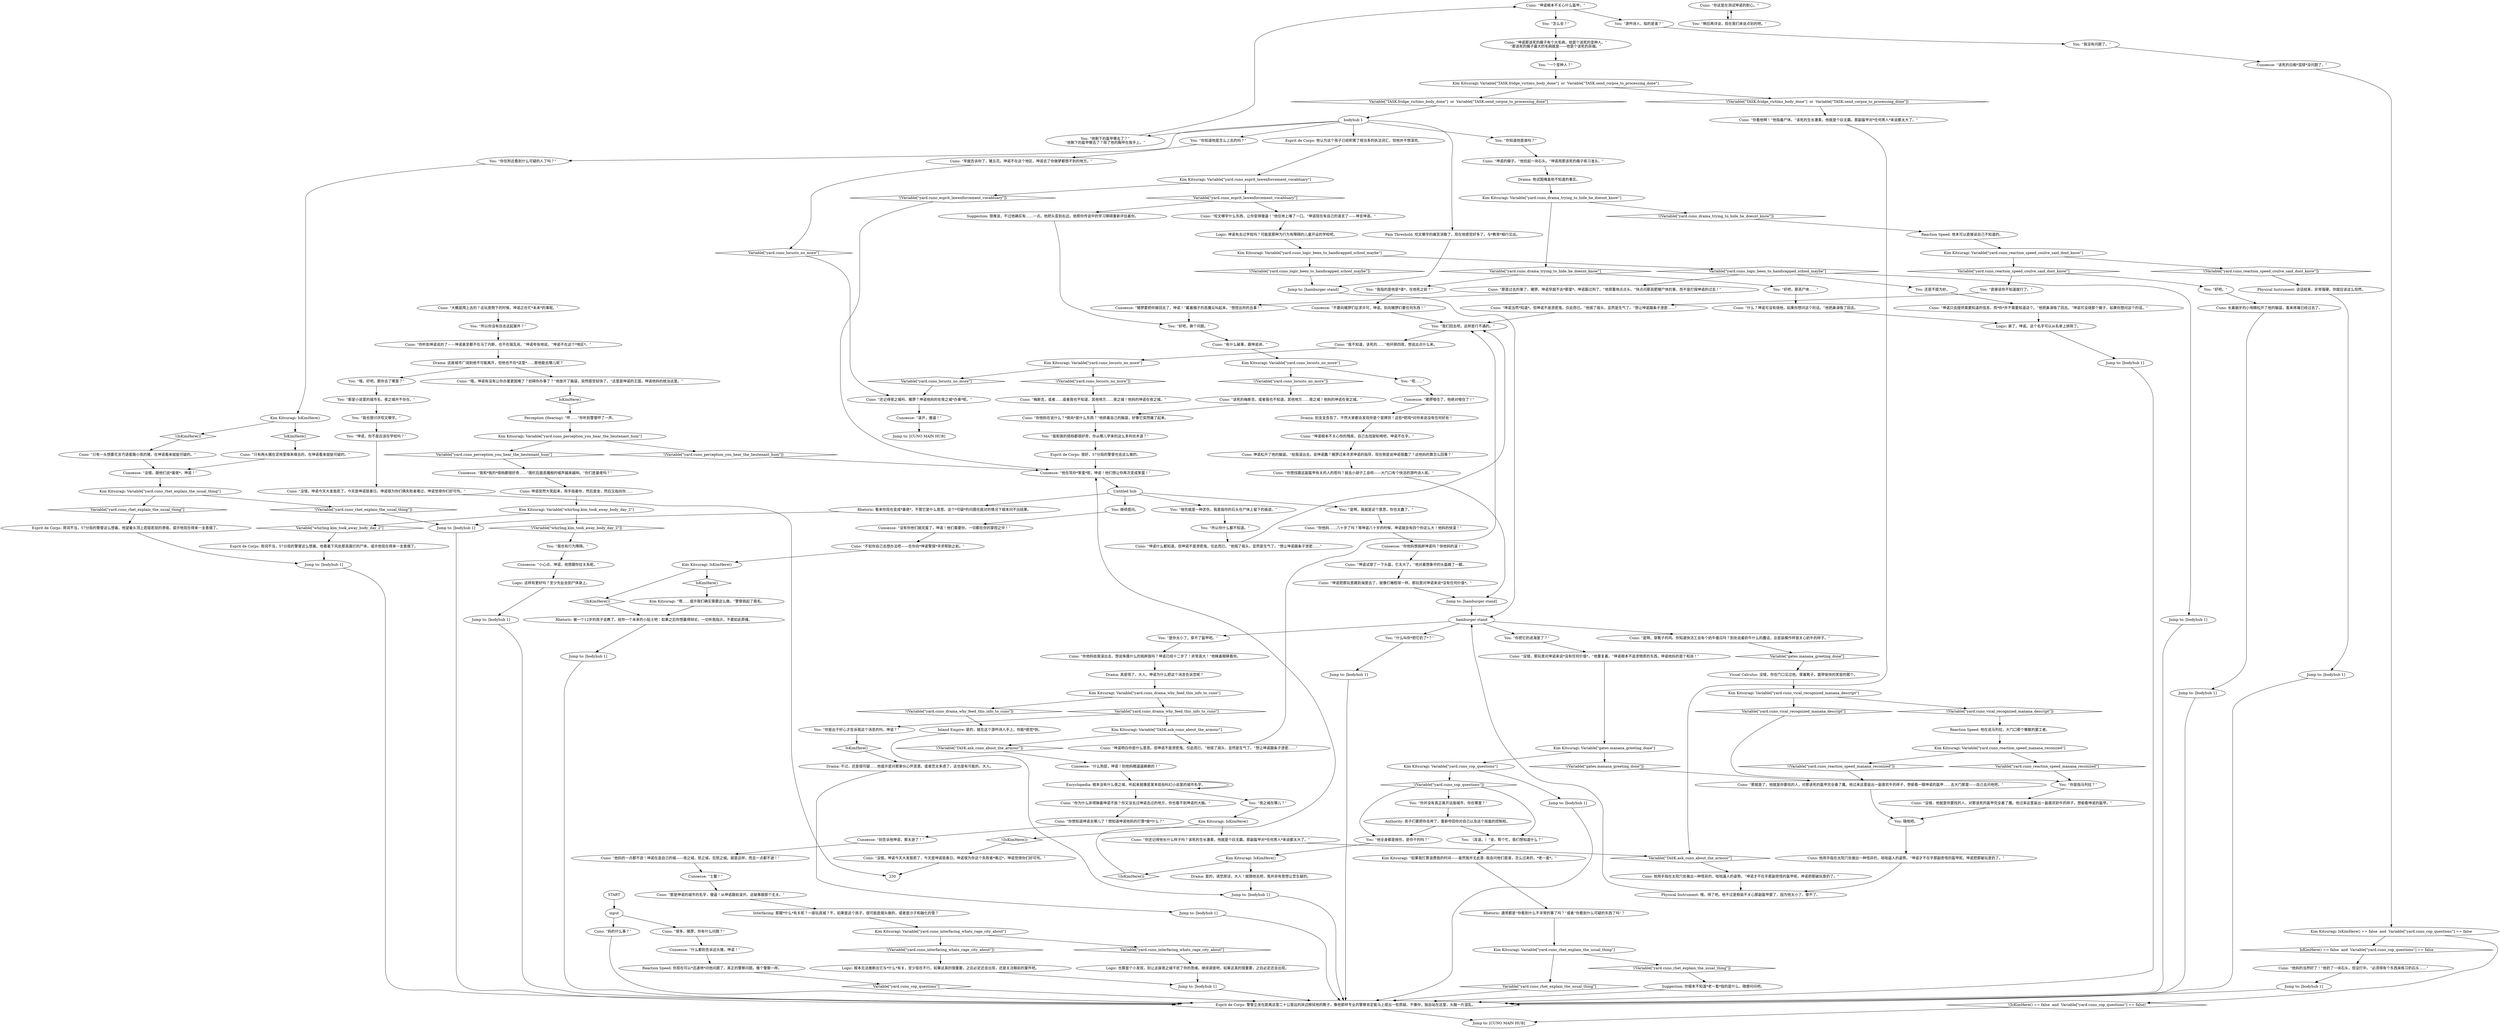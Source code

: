 # YARD / CUNO BODY
# * Ask Cuno about the hanged man.
# ==================================================
digraph G {
	  0 [label="START"];
	  1 [label="input"];
	  2 [label="Kim Kitsuragi: Variable[\"yard.cuno_locusts_no_more\"]"];
	  3 [label="Variable[\"yard.cuno_locusts_no_more\"]", shape=diamond];
	  4 [label="!(Variable[\"yard.cuno_locusts_no_more\"])", shape=diamond];
	  5 [label="Jump to: [bodyhub 1]"];
	  6 [label="You: （耳语。）“金，帮个忙。我们想知道什么？”"];
	  7 [label="Cuno: “只有一头想要花言巧语套路小孩的猪，在坤诺看来就挺可疑的。”"];
	  8 [label="Drama: 他试图掩盖他不知道的事实。"];
	  9 [label="Drama: 这座城市广阔到他不可能离开，但他也不在*这里*……那他能去哪儿呢？"];
	  10 [label="Logic: 也算是个小发现，别让这座夜之城干扰了你的思绪。继续调查吧，如果这真的很重要，之后必定还会出现。"];
	  11 [label="Jump to: [bodyhub 1]"];
	  12 [label="Logic: 根本无法推断出它与*什么*有关，至少现在不行。如果这真的很重要，之后必定还会出现，还是关注眼前的案件吧。"];
	  13 [label="Cuno: “坤诺那该死的瘸子有个大毛病，他是个该死的变种人。”\n“那该死的瘸子最大的毛病就是——他是个该死的异端。”"];
	  14 [label="Cuno: “那就是了，他就是你要找的人，对那该死的盔甲完全着了魔。他过来这里装出一副喜欢牛的样子，想偷看一眼坤诺的盔甲……去大门那里——自己去问他吧。”"];
	  15 [label="Suggestion: 你根本不知道*老一套*指的是什么，随便问问吧。"];
	  16 [label="Cunoesse: “猪猡噎住了，他绝对噎住了！”"];
	  17 [label="You: “你知道他是怎么上去的吗？”"];
	  18 [label="Cuno: “那是坤诺的城市的名字，傻逼！从坤诺跟前滚开。这破事跟那个无关。”"];
	  19 [label="Kim Kitsuragi: Variable[\"whirling.kim_took_away_body_day_2\"]"];
	  20 [label="Variable[\"whirling.kim_took_away_body_day_2\"]", shape=diamond];
	  21 [label="!(Variable[\"whirling.kim_took_away_body_day_2\"])", shape=diamond];
	  22 [label="Cunoesse: “小心点，坤诺，他想跟你拉关系呢。”"];
	  23 [label="Cuno: “你他妈给我滚出去，想说侏儒什么的挑衅我吗？坤诺已经十二岁了！非常高大！”他眯着眼睛看你。"];
	  24 [label="Visual Calculus: 没错，你在门口见过他。穿着靴子，面带愉快的笑容的那个。"];
	  25 [label="Kim Kitsuragi: Variable[\"yard.cuno_drama_trying_to_hide_he_doesnt_know\"]"];
	  26 [label="Variable[\"yard.cuno_drama_trying_to_hide_he_doesnt_know\"]", shape=diamond];
	  27 [label="!(Variable[\"yard.cuno_drama_trying_to_hide_he_doesnt_know\"])", shape=diamond];
	  28 [label="Cuno: “你想知道坤诺去哪儿了？想知道坤诺他妈的打算*做*什么？”"];
	  29 [label="Cuno: “不如你自己去想办法吧——在你向*坤诺警探*寻求帮助之前。”"];
	  30 [label="You: “你是出于好心才告诉我这个消息的吗，坤诺？”"];
	  31 [label="Cuno: “没错，坤诺今天大发慈悲了，今天是坤诺慈善日。坤诺很为你这个失败者*难过*，坤诺觉得你们好可怜。”"];
	  32 [label="Cuno: “妈的什么事？”"];
	  33 [label="Jump to: [CUNO MAIN HUB]"];
	  34 [label="Cunoesse: “该死的白痴*混球*没问题了。”"];
	  35 [label="Cuno: “只有两头猪在泥地里嗅来嗅去的，在坤诺看来就挺可疑的。”"];
	  36 [label="Reaction Speed: 他本可以直接说自己不知道的。"];
	  37 [label="You: “好吧。”"];
	  38 [label="Logic: 谢了，坤诺。这个名字可以从名单上排除了。"];
	  39 [label="Cunoesse: “别告诉他坤诺，那太逊了！”"];
	  40 [label="Kim Kitsuragi: Variable[\"yard.cuno_interfacing_whats_rage_city_about\"]"];
	  41 [label="Variable[\"yard.cuno_interfacing_whats_rage_city_about\"]", shape=diamond];
	  42 [label="!(Variable[\"yard.cuno_interfacing_whats_rage_city_about\"])", shape=diamond];
	  43 [label="You: “挫伤就是一种淤伤，我是指你的石头在尸体上留下的痕迹。”"];
	  44 [label="Untitled hub"];
	  45 [label="Jump to: [bodyhub 1]"];
	  46 [label="Rhetoric: 被一个12岁的孩子说教了。给你一个未来的小贴士吧：如果之后你想赢得辩论，一切听我指示，不要如此莽撞。"];
	  47 [label="Cuno: “有什么破事，跟坤诺讲。”"];
	  48 [label="hamburger stand"];
	  49 [label="You: “你把它扔进海里了？”"];
	  50 [label="Kim Kitsuragi: Variable[\"yard.cuno_rhet_explain_the_usual_thing\"]"];
	  51 [label="Variable[\"yard.cuno_rhet_explain_the_usual_thing\"]", shape=diamond];
	  52 [label="!(Variable[\"yard.cuno_rhet_explain_the_usual_thing\"])", shape=diamond];
	  53 [label="You: “我指的是他是*谁*，在他死之前？”"];
	  54 [label="Cuno: “梅斯克，或者……或者我也不知道，其他地方……夜之城！他妈的坤诺在夜之城。”"];
	  55 [label="Cuno: 他用手指在太阳穴处做出一种怪异的，咄咄逼人的姿势。“坤诺才不在乎那副奇怪的盔甲呢。坤诺把那破玩意扔了。”"];
	  56 [label="Cunoesse: “没错，跟他们说*基佬*，坤诺！”"];
	  57 [label="Cuno: “坤诺的瘸子。”他捡起一块石头。“坤诺用那该死的瘸子练习准头。”"];
	  58 [label="Cuno: “坤诺什么都知道。但坤诺不是泄密鬼，仅此而已。”他摇了摇头，显然是生气了。“想让坤诺跟条子泄密……”"];
	  59 [label="Cuno: “坤诺当然*知道*。但坤诺不是泄密鬼，仅此而已。”他摇了摇头，显然是生气了。“想让坤诺跟条子泄密……”"];
	  60 [label="Kim Kitsuragi: Variable[\"yard.cuno_reaction_speed_coulve_said_dont_know\"]"];
	  61 [label="Variable[\"yard.cuno_reaction_speed_coulve_said_dont_know\"]", shape=diamond];
	  62 [label="!(Variable[\"yard.cuno_reaction_speed_coulve_said_dont_know\"])", shape=diamond];
	  63 [label="Drama: 别支支吾吾了，不然大家都会发现你是个冒牌货！这些*把戏*对你来说没有任何好处！"];
	  64 [label="You: “夜之城在哪儿？”"];
	  65 [label="Cuno: 坤诺突然大笑起来，用手指着你，然后是金，然后又指向你……"];
	  66 [label="You: “你是指马列拉？”"];
	  67 [label="Cuno: “还记得夜之城吗，猪猡？坤诺他妈的在夜之城*办事*呢。”"];
	  68 [label="Cuno: “你听到坤诺说的了——坤诺甚至都不在马丁内斯，也不在瑞瓦肖。”坤诺夸张地说。“坤诺不在这个*地区*。”"];
	  69 [label="You: “他剩下的盔甲哪去了？”\n“他剩下的盔甲哪去了？除了他的胸甲在我手上。”"];
	  70 [label="Interfacing: 那跟*什么*有关呢？一座玩具城？不，如果是这个孩子，很可能是烟头做的，或者是沙子和融化的雪？"];
	  71 [label="Logic: 坤诺有去过学校吗？可能是那种为行为有障碍的儿童开设的学校吧。"];
	  72 [label="Kim Kitsuragi: IsKimHere()"];
	  73 [label="IsKimHere()", shape=diamond];
	  74 [label="!(IsKimHere())", shape=diamond];
	  75 [label="You: “怎么会？”"];
	  76 [label="Cunoesse: “你他妈想挑衅坤诺吗？快他妈的滚！”"];
	  77 [label="Cuno: “没错，他就是你要找的人，对那该死的盔甲完全着了魔。他过来这里装出一副喜欢奶牛的样子，想偷看坤诺的盔甲。”"];
	  78 [label="Kim Kitsuragi: “如果我打算浪费我的时间——虽然我并无此意--我会问他们是谁，怎么过来的，*老一套*。”"];
	  79 [label="You: “你在附近看到什么可疑的人了吗？”"];
	  80 [label="Kim Kitsuragi: Variable[\"yard.cuno_perception_you_hear_the_lieutenant_hum\"]"];
	  81 [label="Variable[\"yard.cuno_perception_you_hear_the_lieutenant_hum\"]", shape=diamond];
	  82 [label="!(Variable[\"yard.cuno_perception_you_hear_the_lieutenant_hum\"])", shape=diamond];
	  83 [label="Esprit de Corps: 用词不当，57分局的警督这么想着。他看着下风处那具腐烂的尸体，或许他现在得来一支香烟了。"];
	  84 [label="Kim Kitsuragi: “嗯……或许我们确实需要这么做。”警督挑起了眉毛。"];
	  85 [label="Cuno: “坤诺把那玩意踢到海里去了，就像打橄榄球一样。那玩意对坤诺来说*没有任何价值*。”"];
	  86 [label="Physical Instrument: 谈话结束，非常强硬，你就应该这么坦然。"];
	  87 [label="You: “所以你没有目击这起案件？”"];
	  88 [label="Kim Kitsuragi: IsKimHere() == false  and  Variable[\"yard.cuno_cop_questions\"] == false"];
	  89 [label="IsKimHere() == false  and  Variable[\"yard.cuno_cop_questions\"] == false", shape=diamond];
	  90 [label="!(IsKimHere() == false  and  Variable[\"yard.cuno_cop_questions\"] == false)", shape=diamond];
	  91 [label="Jump to: [bodyhub 1]"];
	  92 [label="Rhetoric: 通常都是“你看到什么不寻常的事了吗？”或者“你看到什么可疑的东西了吗”？"];
	  93 [label="Cuno: “他妈的一点都不逊！坤诺在造自己的城——夜之城，怒之城，狂怒之城。就是这样，而且一点都不逊！”"];
	  94 [label="Kim Kitsuragi: Variable[\"yard.cuno_rhet_explain_the_usual_thing\"]"];
	  95 [label="Variable[\"yard.cuno_rhet_explain_the_usual_thing\"]", shape=diamond];
	  96 [label="!(Variable[\"yard.cuno_rhet_explain_the_usual_thing\"])", shape=diamond];
	  97 [label="Cunoesse: “土鳖！”"];
	  98 [label="You: “是啊，我就是这个意思，你也太蠢了。”"];
	  99 [label="Cuno: “你看他啊！”他指着尸体。“该死的生长激素，他就是个巨无霸。那副盔甲对*任何男人*来说都太大了。”"];
	  100 [label="Jump to: [bodyhub 1]"];
	  101 [label="Kim Kitsuragi: Variable[\"yard.cuno_reaction_speed_manana_reconized\"]"];
	  102 [label="Variable[\"yard.cuno_reaction_speed_manana_reconized\"]", shape=diamond];
	  103 [label="!(Variable[\"yard.cuno_reaction_speed_manana_reconized\"])", shape=diamond];
	  104 [label="Jump to: [hamburger stand]"];
	  105 [label="Kim Kitsuragi: Variable[\"TASK.fridge_victims_body_done\"]  or  Variable[\"TASK.send_corpse_to_processing_done\"]"];
	  106 [label="Variable[\"TASK.fridge_victims_body_done\"]  or  Variable[\"TASK.send_corpse_to_processing_done\"]", shape=diamond];
	  107 [label="!(Variable[\"TASK.fridge_victims_body_done\"]  or  Variable[\"TASK.send_corpse_to_processing_done\"])", shape=diamond];
	  108 [label="Cunoesse: “什么都别告诉这头猪，坤诺！”"];
	  109 [label="Jump to: [CUNO MAIN HUB]"];
	  110 [label="You: “你知道他是谁吗？”"];
	  111 [label="Cuno: “该死的梅斯克，或者我也不知道，其他地方……夜之城！他妈的坤诺在夜之城。”"];
	  112 [label="Perception (Hearing): “哼……”你听到警督哼了一声。"];
	  113 [label="Kim Kitsuragi: Variable[\"yard.cuno_esprit_lawenforcement_vocabluary\"]"];
	  114 [label="Variable[\"yard.cuno_esprit_lawenforcement_vocabluary\"]", shape=diamond];
	  115 [label="!(Variable[\"yard.cuno_esprit_lawenforcement_vocabluary\"])", shape=diamond];
	  116 [label="Cuno: “没错，那玩意对坤诺来说*没有任何价值*，”他重复着。“坤诺根本不追求物质的东西，坤诺他妈的是个和尚！”"];
	  117 [label="Kim Kitsuragi: Variable[\"yard.cuno_drama_why_feed_this_info_to_cuno\"]"];
	  118 [label="Variable[\"yard.cuno_drama_why_feed_this_info_to_cuno\"]", shape=diamond];
	  119 [label="!(Variable[\"yard.cuno_drama_why_feed_this_info_to_cuno\"])", shape=diamond];
	  120 [label="Jump to: [bodyhub 1]"];
	  121 [label="Inland Empire: 是的，就在这个游吟诗人手上，你能*感觉*到。"];
	  122 [label="Jump to: [bodyhub 1]"];
	  123 [label="Cuno: “什么？坤诺可没有烧他，如果你想问这个的话。”他把鼻涕吸了回去。"];
	  124 [label="Jump to: [bodyhub 1]"];
	  125 [label="Jump to: [bodyhub 1]"];
	  126 [label="You: 还是不提为妙。"];
	  127 [label="Cuno: “坤诺根本不关心什么盔甲。”"];
	  128 [label="You: “一个变种人？”"];
	  129 [label="Physical Instrument: 哦，得了吧。他不过是假装不关心那副盔甲罢了，因为他太小了，穿不了。"];
	  130 [label="You: “什么叫你*把它扔了*？”"];
	  131 [label="Reaction Speed: 他在说马列拉，大门口那个懒散的罢工者。"];
	  132 [label="Cuno: “很多，猪猡，你有什么问题？”"];
	  133 [label="Reaction Speed: 你现在可以*迅速地*问他问题了。真正的警察问题。像个警察一样。"];
	  134 [label="You: “直接说你不知道就行了。”"];
	  135 [label="Kim Kitsuragi: Variable[\"yard.cuno_logic_been_to_handicapped_school_maybe\"]"];
	  136 [label="Variable[\"yard.cuno_logic_been_to_handicapped_school_maybe\"]", shape=diamond];
	  137 [label="!(Variable[\"yard.cuno_logic_been_to_handicapped_school_maybe\"])", shape=diamond];
	  138 [label="Cunoesse: “猪猡要把你接回去了，坤诺！”戴着帽子的恶魔尖叫起来。“想挖出你的丑事！”"];
	  139 [label="You: “是你太小了，穿不了盔甲吧。”"];
	  140 [label="Kim Kitsuragi: Variable[\"yard.cuno_vical_recognized_manana_descript\"]"];
	  141 [label="Variable[\"yard.cuno_vical_recognized_manana_descript\"]", shape=diamond];
	  142 [label="!(Variable[\"yard.cuno_vical_recognized_manana_descript\"])", shape=diamond];
	  143 [label="Cuno: “你这是在测试坤诺的耐心。”"];
	  144 [label="Kim Kitsuragi: IsKimHere()"];
	  145 [label="IsKimHere()", shape=diamond];
	  146 [label="!(IsKimHere())", shape=diamond];
	  147 [label="You: “哦，好吧。那你去了哪里？”"];
	  148 [label="Cuno: “大概是爬上去的？这玩意倒下的时候，坤诺正在忙*未来*的事呢。”"];
	  149 [label="Cuno: “早就告诉你了，猪五花。坤诺不在这个地区，坤诺去了你做梦都想不到的地方。”"];
	  150 [label="Authority: 孩子们要把你击垮了，重新夺回你对自己以及这个局面的控制权。"];
	  151 [label="Cuno: “坤诺根本不关心你的残疾，自己去找架轮椅吧，坤诺不在乎。”"];
	  152 [label="Logic: 这样有更好吗？至少先扯会到尸体身上。"];
	  153 [label="Cuno: “坤诺只会提供需要知道的信息，而*你*并不需要知道这个。”他把鼻涕吸了回去。“坤诺可没烧那个瘸子，如果你想问这个的话。”"];
	  154 [label="Kim Kitsuragi: IsKimHere()"];
	  155 [label="IsKimHere()", shape=diamond];
	  156 [label="!(IsKimHere())", shape=diamond];
	  157 [label="Cuno: “你还记得他长什么样子吗？该死的生长激素，他就是个巨无霸。那副盔甲对*任何男人*来说都太大了。”"];
	  158 [label="bodyhub 1"];
	  159 [label="Esprit de Corps: 警督正坐在距离这里二十公里远的床边擦拭他的靴子，像他那样专业的警察肯定能马上提出一些质疑。不像你，独自站在这里，头脑一片混乱。"];
	  160 [label="Cuno: “他妈的当然好了！”他扔了一块石头，但没打中。“必须得有个东西来练习扔石头……”"];
	  161 [label="Cuno: 长着龅牙的小地精松开了他的脑袋，看来疼痛已经过去了。"];
	  162 [label="Cuno: “我不知道，该死的……”他环顾四周，想说出点什么来。"];
	  163 [label="You: “那是小说里的城市名，夜之城并不存在。”"];
	  164 [label="Cuno: “你为什么非得揪着坤诺不放？你又没去过坤诺去过的地方，你也看不到坤诺的大脑。”"];
	  165 [label="You: “我也很讨厌咬文嚼字。”"];
	  166 [label="You: 继续提问。"];
	  167 [label="Cuno: “咬文嚼字什么东西，让你变得傻逼！”他往地上唾了一口。“坤诺现在有自己的语言了——坤言坤语。”"];
	  168 [label="You: “坤诺，你不是应该在学校吗？”"];
	  169 [label="Jump to: [bodyhub 1]"];
	  170 [label="Jump to: [hamburger stand]"];
	  171 [label="Cuno: “坤诺试穿了一下头盔，它太大了。”他对着想象中的头盔踢了一脚。"];
	  172 [label="Jump to: [bodyhub 1]"];
	  173 [label="Kim Kitsuragi: Variable[\"yard.cuno_locusts_no_more\"]"];
	  174 [label="Variable[\"yard.cuno_locusts_no_more\"]", shape=diamond];
	  175 [label="!(Variable[\"yard.cuno_locusts_no_more\"])", shape=diamond];
	  176 [label="You: “呃……”"];
	  177 [label="You: “你并没有真正离开这座城市，你在哪里？”"];
	  178 [label="Cuno: “哦，坤诺有没有让你办案更困难了？妨碍你办事了？”他放开了脑袋，突然感觉轻快了。“这里是坤诺的王国，坤诺他妈的统治这里。”"];
	  179 [label="You: “所以你什么都不知道。”"];
	  180 [label="You: “好吧，那具尸体……”"];
	  181 [label="Encyclopedia: 根本没有什么夜之城，听起来就像是某本低俗科幻小说里的城市名字。"];
	  182 [label="Cuno: “你他妈在说什么？*搓尚*是什么东西？”他抓着自己的脑袋，好像它突然痛了起来。"];
	  183 [label="Kim Kitsuragi: IsKimHere()"];
	  184 [label="IsKimHere()", shape=diamond];
	  185 [label="!(IsKimHere())", shape=diamond];
	  186 [label="Drama: 是的，请您原谅，大人！就随他去吧，我并非有意想让您生疑的。"];
	  187 [label="Cuno: 他用手指在太阳穴处做出一种怪异的，咄咄逼人的姿势。“坤诺才不在乎那副奇怪的盔甲呢。坤诺把那破玩意扔了。”"];
	  188 [label="Cunoesse: “什么狗屁，坤诺！别他妈瞎逼逼赖赖的！”"];
	  189 [label="Cunoesse: “滚开，傻逼！”"];
	  190 [label="You: “稍后再详谈，现在我们来说点别的吧。”"];
	  191 [label="Pain Threshold: 咬文嚼字的痛苦消散了，现在他感觉好多了。与*教育*相行见远。"];
	  192 [label="Jump to: [bodyhub 1]"];
	  193 [label="You: “好吧，换个问题。”"];
	  194 [label="You: “游吟诗人，指的是谁？”"];
	  195 [label="Cuno: “是啊，穿靴子的鸡。你知道快活工会有个奶牛傻瓜吗？到处说着奶牛什么的蠢话，总是装模作样很关心奶牛的样子。”"];
	  196 [label="You: “我没有问题了。”"];
	  197 [label="You: “他全身都是挫伤，是你干的吗？”"];
	  198 [label="Esprit de Corps: 他认为这个孩子已经积累了相当多的执法词汇，但他并不想深究。"];
	  199 [label="Cunoesse: “我和*我的*搭档都很好奇……”围栏后面恶魔般的嘘声越来越响。“你们是基佬吗？”"];
	  200 [label="Esprit de Corps: 很好，57分局的警督也会这么做的。"];
	  201 [label="Cunoesse: “没有你他们就完蛋了，坤诺！他们需要你，一切都在你的掌控之中！”"];
	  202 [label="Cuno: “你想找跟这副盔甲有关的人的茬吗？就去小胡子工会呗——大门口有个快活的游吟诗人呢。”"];
	  203 [label="Kim Kitsuragi: Variable[\"gates.manana_greeting_done\"]"];
	  204 [label="Variable[\"gates.manana_greeting_done\"]", shape=diamond];
	  205 [label="!(Variable[\"gates.manana_greeting_done\"])", shape=diamond];
	  206 [label="Kim Kitsuragi: Variable[\"yard.cuno_cop_questions\"]"];
	  207 [label="Variable[\"yard.cuno_cop_questions\"]", shape=diamond];
	  208 [label="!(Variable[\"yard.cuno_cop_questions\"])", shape=diamond];
	  209 [label="Jump to: [bodyhub 1]"];
	  210 [label="Cunoesse: “他在骂你*笨蛋*呢，坤诺！他们想让你再次变成笨蛋！”"];
	  211 [label="You: “我和我的搭档都很好奇，你从哪儿学来的这么多刑侦术语？”"];
	  212 [label="Suggestion: 很难说，不过他确实有……一点。他把头歪到右边，依照你传说中的学习障碍重新评估着你。"];
	  213 [label="Cuno: 坤诺松开了他的脑袋。“给我滚出去，说坤诺蠢？猪猡过来寻求坤诺的指导，现在倒是说坤诺很蠢了？这他妈的算怎么回事？”"];
	  214 [label="Cuno: “你他妈……八十岁了吗？等坤诺八十岁的时候，坤诺就会有四个你这么大！他妈的快滚！”"];
	  215 [label="Drama: 真是怪了，大人。坤诺为什么把这个消息告诉您呢？"];
	  216 [label="You: 随他吧。"];
	  217 [label="Kim Kitsuragi: Variable[\"TASK.ask_cuno_about_the_armour\"]"];
	  218 [label="Variable[\"TASK.ask_cuno_about_the_armour\"]", shape=diamond];
	  219 [label="!(Variable[\"TASK.ask_cuno_about_the_armour\"])", shape=diamond];
	  220 [label="Cuno: “坤诺明白你是什么意思。但坤诺不是泄密鬼，仅此而已。”他摇了摇头，显然是生气了。“想让坤诺跟条子泄密……”"];
	  221 [label="Cunoesse: “不要向猪猡们征求许可，坤诺。别向猪猡们要任何东西！”"];
	  222 [label="Jump to: [bodyhub 1]"];
	  223 [label="You: “我们回去吧，这样是行不通的。”"];
	  224 [label="Rhetoric: 看来你现在变成*基佬*，不管它是什么意思。这个*可疑*的问题在敌对的情况下根本问不出结果。"];
	  225 [label="Esprit de Corps: 用词不当，57分局的警督这么想着。他望着头顶上若隐若现的港墙，或许他现在得来一支香烟了。"];
	  226 [label="You: “我也有行为障碍。”"];
	  227 [label="Cuno: “那是过去的事了，猪猡。坤诺早就不去*那里*，坤诺服过刑了。”他郑重地点点头。“快点问那具肥猪尸体的事，而不是打探坤诺的过去！”"];
	  228 [label="Cuno: “没错，坤诺今天大发慈悲了，今天是坤诺慈善日。坤诺很为你们俩失败者难过，坤诺觉得你们好可怜。”"];
	  229 [label="Drama: 不过，还是很可疑……他或许是对那家伙心怀恶意。或者您太多虑了，这也是有可能的，大人。"];
	  0 -> 1
	  1 -> 32
	  1 -> 132
	  2 -> 3
	  2 -> 4
	  3 -> 67
	  4 -> 54
	  5 -> 159
	  6 -> 78
	  7 -> 56
	  8 -> 25
	  9 -> 178
	  9 -> 147
	  10 -> 124
	  11 -> 159
	  12 -> 124
	  13 -> 128
	  14 -> 216
	  15 -> 159
	  16 -> 63
	  17 -> 149
	  18 -> 70
	  19 -> 20
	  19 -> 21
	  20 -> 83
	  21 -> 226
	  22 -> 152
	  23 -> 215
	  24 -> 140
	  25 -> 26
	  25 -> 27
	  26 -> 180
	  26 -> 53
	  27 -> 36
	  28 -> 39
	  29 -> 72
	  30 -> 155
	  31 -> 230
	  32 -> 159
	  34 -> 88
	  35 -> 56
	  36 -> 60
	  37 -> 161
	  38 -> 91
	  39 -> 93
	  40 -> 41
	  40 -> 42
	  41 -> 10
	  42 -> 12
	  43 -> 179
	  44 -> 224
	  44 -> 98
	  44 -> 43
	  44 -> 166
	  45 -> 159
	  46 -> 45
	  47 -> 173
	  48 -> 49
	  48 -> 130
	  48 -> 139
	  48 -> 195
	  49 -> 116
	  50 -> 51
	  50 -> 52
	  51 -> 159
	  52 -> 15
	  53 -> 221
	  54 -> 182
	  55 -> 129
	  56 -> 94
	  57 -> 8
	  58 -> 223
	  59 -> 223
	  60 -> 61
	  60 -> 62
	  61 -> 37
	  61 -> 134
	  62 -> 86
	  63 -> 151
	  64 -> 154
	  65 -> 19
	  66 -> 77
	  67 -> 189
	  68 -> 9
	  69 -> 127
	  70 -> 40
	  71 -> 135
	  72 -> 73
	  72 -> 74
	  73 -> 84
	  74 -> 46
	  75 -> 13
	  76 -> 171
	  77 -> 216
	  78 -> 92
	  79 -> 144
	  80 -> 81
	  80 -> 82
	  81 -> 199
	  82 -> 210
	  83 -> 125
	  84 -> 46
	  85 -> 104
	  86 -> 122
	  87 -> 68
	  88 -> 89
	  88 -> 90
	  89 -> 160
	  90 -> 109
	  91 -> 159
	  92 -> 50
	  93 -> 97
	  94 -> 96
	  94 -> 95
	  95 -> 225
	  96 -> 5
	  97 -> 18
	  98 -> 214
	  99 -> 218
	  100 -> 159
	  101 -> 102
	  101 -> 103
	  102 -> 66
	  103 -> 14
	  104 -> 48
	  105 -> 106
	  105 -> 107
	  106 -> 158
	  107 -> 99
	  108 -> 133
	  110 -> 57
	  111 -> 182
	  112 -> 80
	  113 -> 114
	  113 -> 115
	  114 -> 212
	  114 -> 167
	  115 -> 210
	  116 -> 203
	  117 -> 118
	  117 -> 119
	  118 -> 217
	  118 -> 30
	  119 -> 121
	  120 -> 159
	  121 -> 100
	  122 -> 159
	  123 -> 38
	  124 -> 159
	  125 -> 159
	  126 -> 153
	  127 -> 194
	  127 -> 75
	  128 -> 105
	  129 -> 48
	  130 -> 172
	  131 -> 101
	  132 -> 108
	  133 -> 207
	  134 -> 59
	  135 -> 136
	  135 -> 137
	  136 -> 169
	  136 -> 227
	  136 -> 126
	  137 -> 170
	  138 -> 193
	  139 -> 23
	  140 -> 141
	  140 -> 142
	  141 -> 66
	  142 -> 131
	  143 -> 190
	  144 -> 145
	  144 -> 146
	  145 -> 35
	  146 -> 7
	  147 -> 163
	  148 -> 87
	  149 -> 174
	  150 -> 197
	  150 -> 6
	  151 -> 213
	  152 -> 11
	  153 -> 38
	  154 -> 156
	  154 -> 157
	  155 -> 229
	  156 -> 31
	  157 -> 218
	  158 -> 69
	  158 -> 198
	  158 -> 110
	  158 -> 79
	  158 -> 17
	  158 -> 191
	  159 -> 109
	  160 -> 222
	  161 -> 192
	  162 -> 2
	  163 -> 165
	  164 -> 28
	  165 -> 168
	  166 -> 201
	  167 -> 71
	  168 -> 228
	  169 -> 159
	  170 -> 48
	  171 -> 85
	  172 -> 159
	  173 -> 176
	  173 -> 175
	  174 -> 67
	  175 -> 111
	  176 -> 16
	  177 -> 150
	  178 -> 184
	  179 -> 58
	  180 -> 123
	  181 -> 64
	  181 -> 164
	  181 -> 181
	  182 -> 211
	  183 -> 185
	  183 -> 186
	  184 -> 112
	  185 -> 210
	  186 -> 100
	  187 -> 129
	  188 -> 181
	  189 -> 33
	  190 -> 143
	  191 -> 170
	  192 -> 159
	  193 -> 47
	  194 -> 196
	  195 -> 204
	  196 -> 34
	  197 -> 183
	  198 -> 113
	  199 -> 65
	  200 -> 210
	  201 -> 29
	  202 -> 104
	  203 -> 205
	  203 -> 206
	  204 -> 24
	  205 -> 14
	  206 -> 208
	  206 -> 209
	  207 -> 159
	  208 -> 177
	  208 -> 197
	  208 -> 6
	  209 -> 159
	  210 -> 44
	  211 -> 200
	  212 -> 193
	  213 -> 202
	  214 -> 76
	  215 -> 117
	  216 -> 187
	  217 -> 219
	  217 -> 220
	  218 -> 55
	  219 -> 188
	  220 -> 223
	  221 -> 223
	  222 -> 159
	  223 -> 162
	  224 -> 5
	  225 -> 125
	  226 -> 22
	  227 -> 138
	  228 -> 230
	  229 -> 120
}

